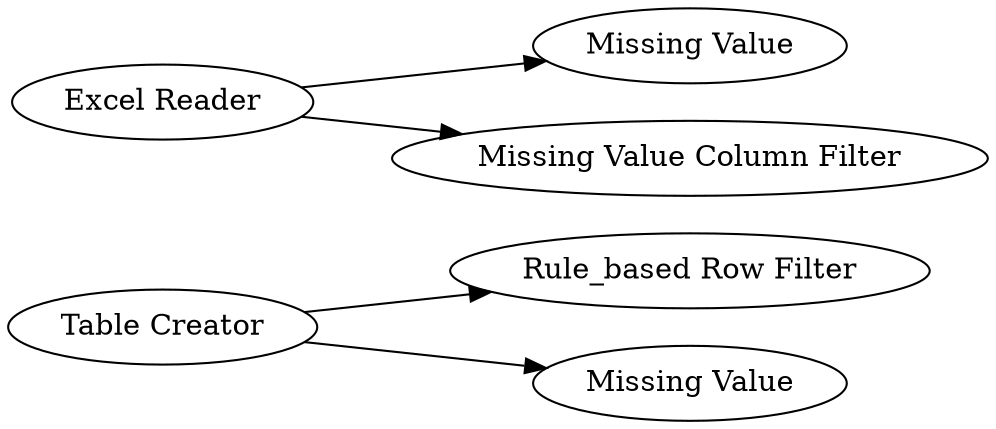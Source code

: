 digraph {
	"5415405303539244121_9" [label="Table Creator"]
	"5415405303539244121_29" [label="Missing Value"]
	"5415405303539244121_31" [label="Rule_based Row Filter"]
	"5415405303539244121_6" [label="Missing Value"]
	"5415405303539244121_28" [label="Excel Reader"]
	"5415405303539244121_30" [label="Missing Value Column Filter"]
	"5415405303539244121_28" -> "5415405303539244121_29"
	"5415405303539244121_9" -> "5415405303539244121_31"
	"5415405303539244121_9" -> "5415405303539244121_6"
	"5415405303539244121_28" -> "5415405303539244121_30"
	rankdir=LR
}
